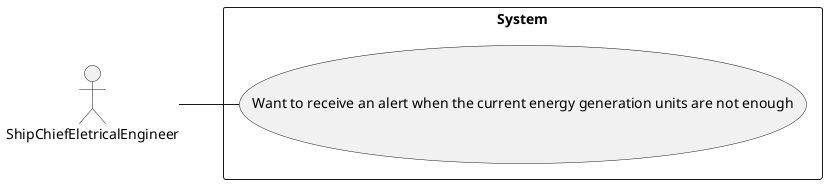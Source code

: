 @startuml
left to right direction
skinparam packageStyle rectangle
actor ShipChiefEletricalEngineer
rectangle "System"{
    ShipChiefEletricalEngineer--(Want to receive an alert when the current energy generation units are not enough)
}
@enduml